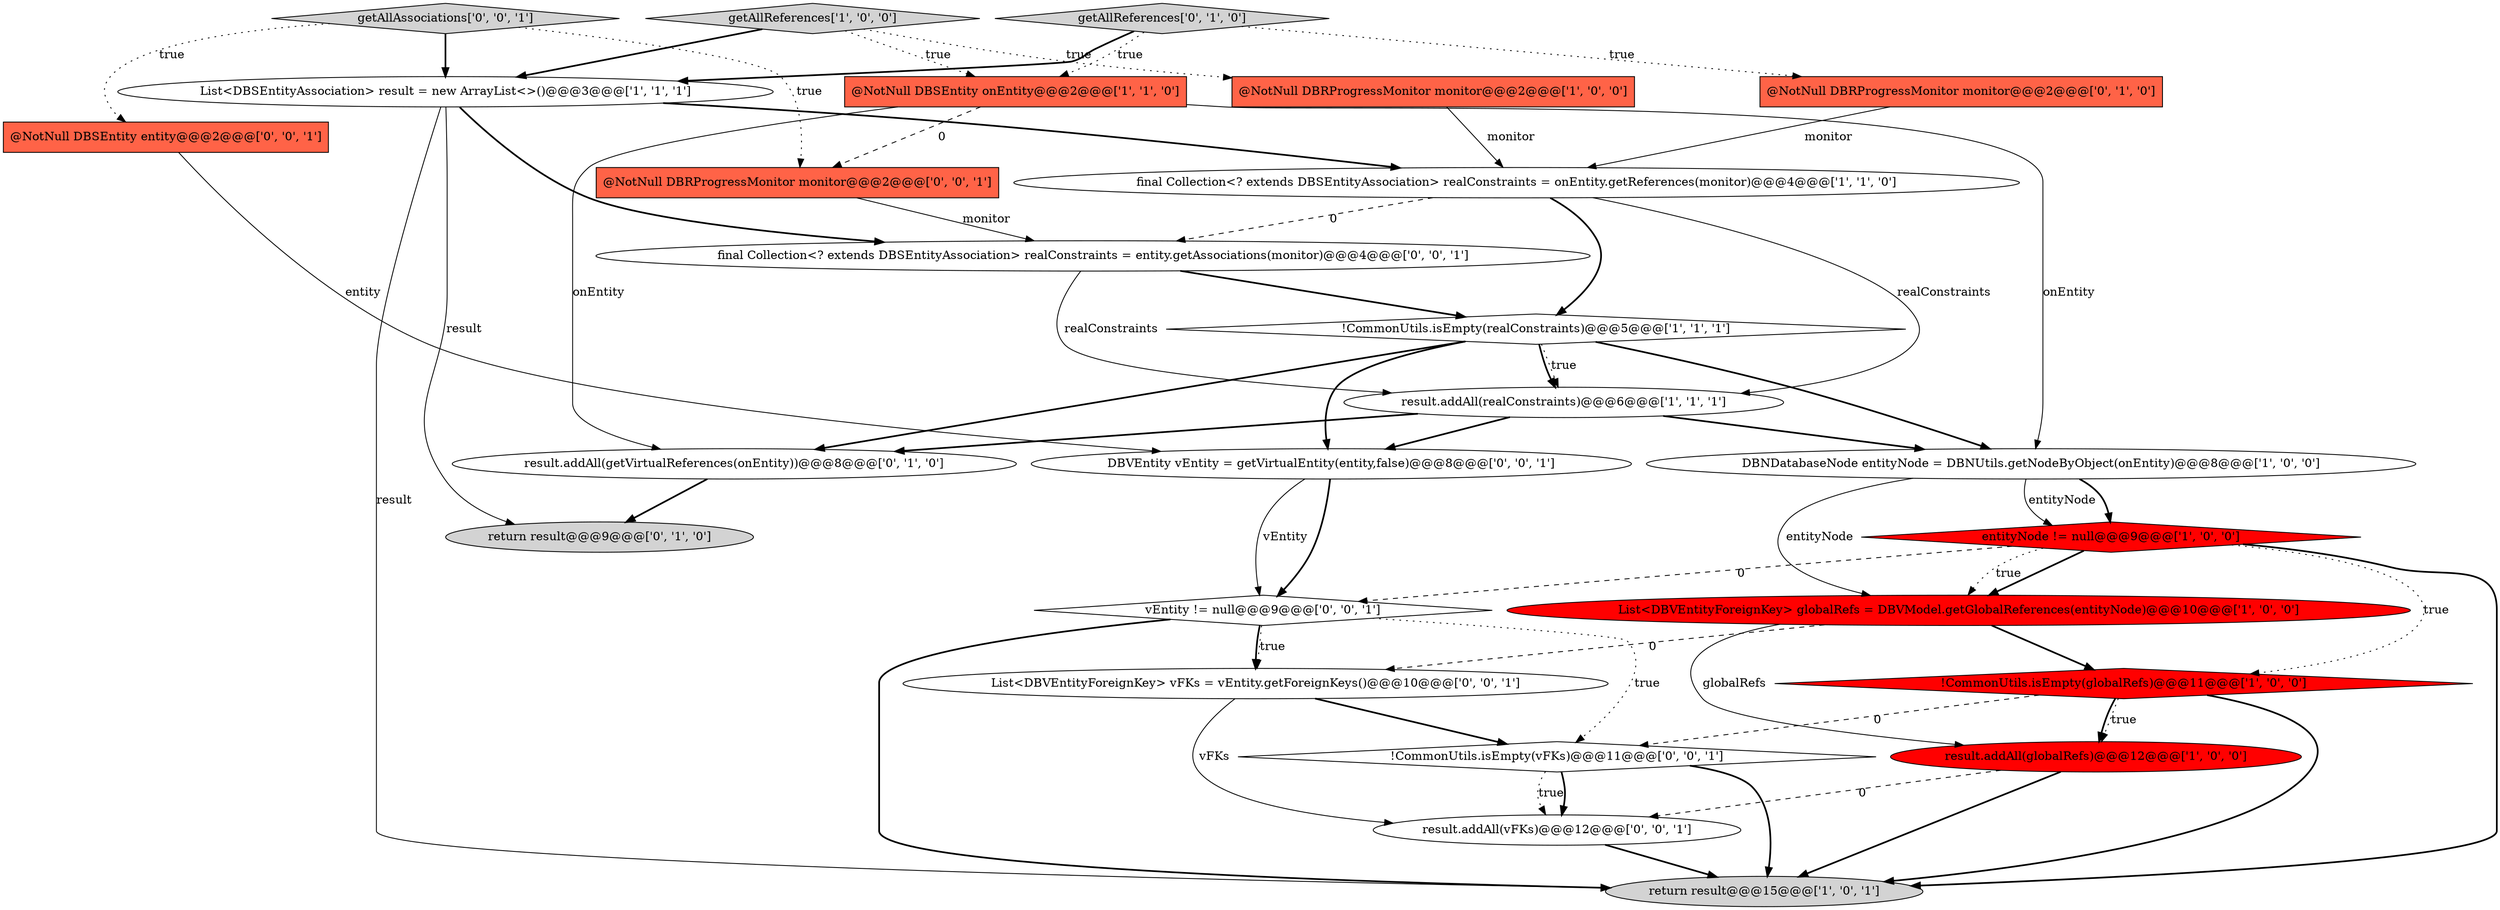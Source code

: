 digraph {
23 [style = filled, label = "getAllAssociations['0', '0', '1']", fillcolor = lightgray, shape = diamond image = "AAA0AAABBB3BBB"];
6 [style = filled, label = "final Collection<? extends DBSEntityAssociation> realConstraints = onEntity.getReferences(monitor)@@@4@@@['1', '1', '0']", fillcolor = white, shape = ellipse image = "AAA0AAABBB1BBB"];
10 [style = filled, label = "@NotNull DBSEntity onEntity@@@2@@@['1', '1', '0']", fillcolor = tomato, shape = box image = "AAA0AAABBB1BBB"];
24 [style = filled, label = "@NotNull DBRProgressMonitor monitor@@@2@@@['0', '0', '1']", fillcolor = tomato, shape = box image = "AAA0AAABBB3BBB"];
5 [style = filled, label = "List<DBSEntityAssociation> result = new ArrayList<>()@@@3@@@['1', '1', '1']", fillcolor = white, shape = ellipse image = "AAA0AAABBB1BBB"];
18 [style = filled, label = "List<DBVEntityForeignKey> vFKs = vEntity.getForeignKeys()@@@10@@@['0', '0', '1']", fillcolor = white, shape = ellipse image = "AAA0AAABBB3BBB"];
14 [style = filled, label = "return result@@@9@@@['0', '1', '0']", fillcolor = lightgray, shape = ellipse image = "AAA0AAABBB2BBB"];
16 [style = filled, label = "@NotNull DBRProgressMonitor monitor@@@2@@@['0', '1', '0']", fillcolor = tomato, shape = box image = "AAA0AAABBB2BBB"];
19 [style = filled, label = "@NotNull DBSEntity entity@@@2@@@['0', '0', '1']", fillcolor = tomato, shape = box image = "AAA0AAABBB3BBB"];
8 [style = filled, label = "getAllReferences['1', '0', '0']", fillcolor = lightgray, shape = diamond image = "AAA0AAABBB1BBB"];
15 [style = filled, label = "getAllReferences['0', '1', '0']", fillcolor = lightgray, shape = diamond image = "AAA0AAABBB2BBB"];
9 [style = filled, label = "DBNDatabaseNode entityNode = DBNUtils.getNodeByObject(onEntity)@@@8@@@['1', '0', '0']", fillcolor = white, shape = ellipse image = "AAA0AAABBB1BBB"];
1 [style = filled, label = "@NotNull DBRProgressMonitor monitor@@@2@@@['1', '0', '0']", fillcolor = tomato, shape = box image = "AAA0AAABBB1BBB"];
25 [style = filled, label = "final Collection<? extends DBSEntityAssociation> realConstraints = entity.getAssociations(monitor)@@@4@@@['0', '0', '1']", fillcolor = white, shape = ellipse image = "AAA0AAABBB3BBB"];
17 [style = filled, label = "vEntity != null@@@9@@@['0', '0', '1']", fillcolor = white, shape = diamond image = "AAA0AAABBB3BBB"];
3 [style = filled, label = "return result@@@15@@@['1', '0', '1']", fillcolor = lightgray, shape = ellipse image = "AAA0AAABBB1BBB"];
7 [style = filled, label = "result.addAll(realConstraints)@@@6@@@['1', '1', '1']", fillcolor = white, shape = ellipse image = "AAA0AAABBB1BBB"];
0 [style = filled, label = "result.addAll(globalRefs)@@@12@@@['1', '0', '0']", fillcolor = red, shape = ellipse image = "AAA1AAABBB1BBB"];
11 [style = filled, label = "!CommonUtils.isEmpty(globalRefs)@@@11@@@['1', '0', '0']", fillcolor = red, shape = diamond image = "AAA1AAABBB1BBB"];
13 [style = filled, label = "result.addAll(getVirtualReferences(onEntity))@@@8@@@['0', '1', '0']", fillcolor = white, shape = ellipse image = "AAA0AAABBB2BBB"];
20 [style = filled, label = "DBVEntity vEntity = getVirtualEntity(entity,false)@@@8@@@['0', '0', '1']", fillcolor = white, shape = ellipse image = "AAA0AAABBB3BBB"];
21 [style = filled, label = "result.addAll(vFKs)@@@12@@@['0', '0', '1']", fillcolor = white, shape = ellipse image = "AAA0AAABBB3BBB"];
22 [style = filled, label = "!CommonUtils.isEmpty(vFKs)@@@11@@@['0', '0', '1']", fillcolor = white, shape = diamond image = "AAA0AAABBB3BBB"];
12 [style = filled, label = "List<DBVEntityForeignKey> globalRefs = DBVModel.getGlobalReferences(entityNode)@@@10@@@['1', '0', '0']", fillcolor = red, shape = ellipse image = "AAA1AAABBB1BBB"];
2 [style = filled, label = "entityNode != null@@@9@@@['1', '0', '0']", fillcolor = red, shape = diamond image = "AAA1AAABBB1BBB"];
4 [style = filled, label = "!CommonUtils.isEmpty(realConstraints)@@@5@@@['1', '1', '1']", fillcolor = white, shape = diamond image = "AAA0AAABBB1BBB"];
7->13 [style = bold, label=""];
0->3 [style = bold, label=""];
4->9 [style = bold, label=""];
22->21 [style = dotted, label="true"];
20->17 [style = bold, label=""];
6->7 [style = solid, label="realConstraints"];
9->12 [style = solid, label="entityNode"];
23->5 [style = bold, label=""];
17->18 [style = dotted, label="true"];
9->2 [style = bold, label=""];
2->3 [style = bold, label=""];
4->13 [style = bold, label=""];
12->11 [style = bold, label=""];
12->0 [style = solid, label="globalRefs"];
11->22 [style = dashed, label="0"];
22->21 [style = bold, label=""];
25->4 [style = bold, label=""];
4->7 [style = dotted, label="true"];
15->10 [style = dotted, label="true"];
10->13 [style = solid, label="onEntity"];
10->9 [style = solid, label="onEntity"];
7->20 [style = bold, label=""];
8->10 [style = dotted, label="true"];
15->16 [style = dotted, label="true"];
23->19 [style = dotted, label="true"];
9->2 [style = solid, label="entityNode"];
2->17 [style = dashed, label="0"];
20->17 [style = solid, label="vEntity"];
4->7 [style = bold, label=""];
2->12 [style = bold, label=""];
15->5 [style = bold, label=""];
5->25 [style = bold, label=""];
18->21 [style = solid, label="vFKs"];
2->11 [style = dotted, label="true"];
7->9 [style = bold, label=""];
22->3 [style = bold, label=""];
8->1 [style = dotted, label="true"];
5->3 [style = solid, label="result"];
6->4 [style = bold, label=""];
11->0 [style = bold, label=""];
18->22 [style = bold, label=""];
25->7 [style = solid, label="realConstraints"];
5->6 [style = bold, label=""];
8->5 [style = bold, label=""];
6->25 [style = dashed, label="0"];
11->3 [style = bold, label=""];
0->21 [style = dashed, label="0"];
24->25 [style = solid, label="monitor"];
11->0 [style = dotted, label="true"];
4->20 [style = bold, label=""];
5->14 [style = solid, label="result"];
17->3 [style = bold, label=""];
2->12 [style = dotted, label="true"];
17->22 [style = dotted, label="true"];
12->18 [style = dashed, label="0"];
1->6 [style = solid, label="monitor"];
13->14 [style = bold, label=""];
23->24 [style = dotted, label="true"];
10->24 [style = dashed, label="0"];
17->18 [style = bold, label=""];
21->3 [style = bold, label=""];
16->6 [style = solid, label="monitor"];
19->20 [style = solid, label="entity"];
}
